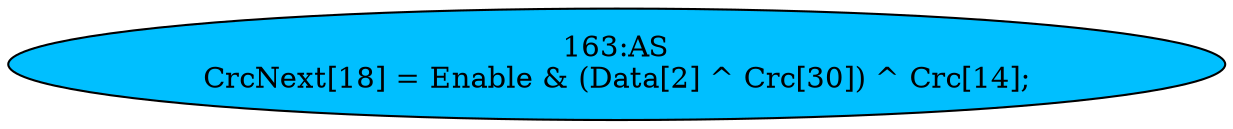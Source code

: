 strict digraph "" {
	node [label="\N"];
	"163:AS"	 [ast="<pyverilog.vparser.ast.Assign object at 0x7f417dccaad0>",
		def_var="['CrcNext']",
		fillcolor=deepskyblue,
		label="163:AS
CrcNext[18] = Enable & (Data[2] ^ Crc[30]) ^ Crc[14];",
		statements="[]",
		style=filled,
		typ=Assign,
		use_var="['Enable', 'Data', 'Crc', 'Crc']"];
}
